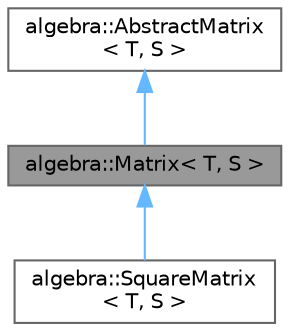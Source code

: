 digraph "algebra::Matrix&lt; T, S &gt;"
{
 // LATEX_PDF_SIZE
  bgcolor="transparent";
  edge [fontname=Helvetica,fontsize=10,labelfontname=Helvetica,labelfontsize=10];
  node [fontname=Helvetica,fontsize=10,shape=box,height=0.2,width=0.4];
  Node1 [id="Node000001",label="algebra::Matrix\< T, S \>",height=0.2,width=0.4,color="gray40", fillcolor="grey60", style="filled", fontcolor="black",tooltip="Represents a sparse matrix with configurable storage order and element type."];
  Node2 -> Node1 [id="edge1_Node000001_Node000002",dir="back",color="steelblue1",style="solid",tooltip=" "];
  Node2 [id="Node000002",label="algebra::AbstractMatrix\l\< T, S \>",height=0.2,width=0.4,color="gray40", fillcolor="white", style="filled",URL="$classalgebra_1_1AbstractMatrix.html",tooltip="Abstract base class for matrix representations."];
  Node1 -> Node3 [id="edge2_Node000001_Node000003",dir="back",color="steelblue1",style="solid",tooltip=" "];
  Node3 [id="Node000003",label="algebra::SquareMatrix\l\< T, S \>",height=0.2,width=0.4,color="gray40", fillcolor="white", style="filled",URL="$classalgebra_1_1SquareMatrix.html",tooltip="Represents a square matrix with support for various storage formats and operations."];
}
